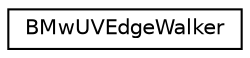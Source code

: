 digraph G
{
  edge [fontname="Helvetica",fontsize="10",labelfontname="Helvetica",labelfontsize="10"];
  node [fontname="Helvetica",fontsize="10",shape=record];
  rankdir=LR;
  Node1 [label="BMwUVEdgeWalker",height=0.2,width=0.4,color="black", fillcolor="white", style="filled",URL="$d9/de4/structBMwUVEdgeWalker.html"];
}
